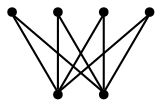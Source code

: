 graph {
  node [shape=point,comment="{\"directed\":false,\"doi\":\"10.1007/978-3-540-24595-7_20\",\"figure\":\"2 (1)\"}"]

  v0 [pos="389.65581395348835,444.4374720255536"]
  v1 [pos="305.26511627906973,556.9374720255537"]
  v2 [pos="305.2651162790698,331.9374720255536"]
  v3 [pos="333.3953488372093,444.4374720255536"]
  v4 [pos="277.13488372093025,444.4374720255536"]
  v5 [pos="220.87441860465117,444.4374720255536"]

  v0 -- v1 [id="-1",pos="389.65581395348835,444.4374720255536 305.26511627906973,556.9374720255537 305.26511627906973,556.9374720255537 305.26511627906973,556.9374720255537"]
  v5 -- v1 [id="-2",pos="220.87441860465117,444.4374720255536 305.26511627906973,556.9374720255537 305.26511627906973,556.9374720255537 305.26511627906973,556.9374720255537"]
  v5 -- v2 [id="-3",pos="220.87441860465117,444.4374720255536 305.2651162790698,331.9374720255536 305.2651162790698,331.9374720255536 305.2651162790698,331.9374720255536"]
  v4 -- v1 [id="-4",pos="277.13488372093025,444.4374720255536 305.26511627906973,556.9374720255537 305.26511627906973,556.9374720255537 305.26511627906973,556.9374720255537"]
  v4 -- v2 [id="-5",pos="277.13488372093025,444.4374720255536 305.2651162790698,331.9374720255536 305.2651162790698,331.9374720255536 305.2651162790698,331.9374720255536"]
  v3 -- v1 [id="-6",pos="333.3953488372093,444.4374720255536 305.26511627906973,556.9374720255537 305.26511627906973,556.9374720255537 305.26511627906973,556.9374720255537"]
  v3 -- v2 [id="-7",pos="333.3953488372093,444.4374720255536 305.2651162790698,331.9374720255536 305.2651162790698,331.9374720255536 305.2651162790698,331.9374720255536"]
  v0 -- v2 [id="-8",pos="389.65581395348835,444.4374720255536 305.2651162790698,331.9374720255536 305.2651162790698,331.9374720255536 305.2651162790698,331.9374720255536"]
}